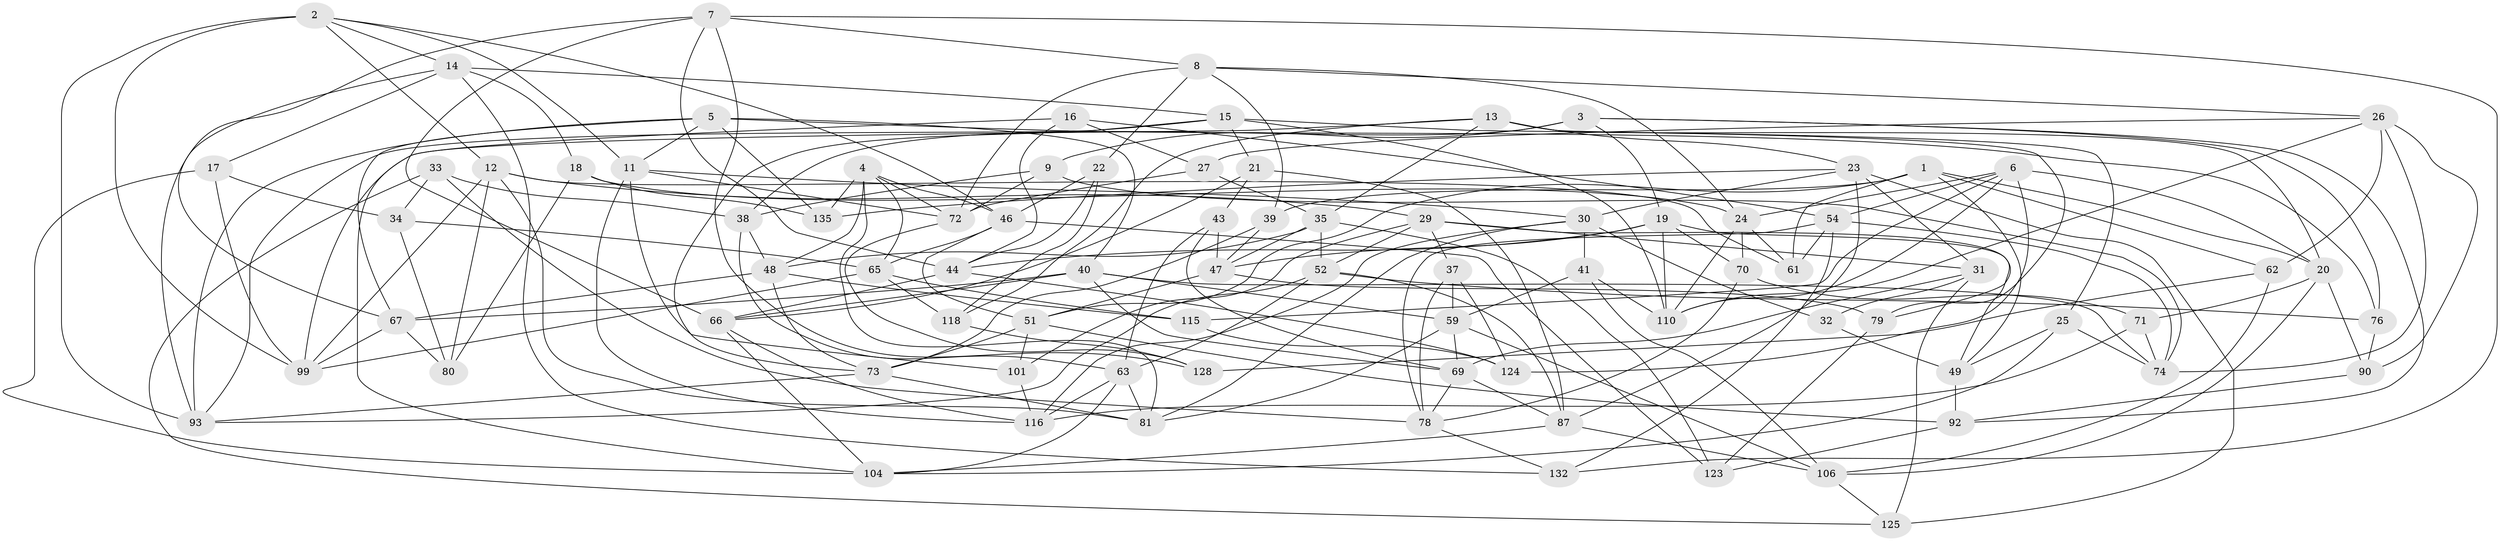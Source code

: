 // Generated by graph-tools (version 1.1) at 2025/24/03/03/25 07:24:27]
// undirected, 83 vertices, 214 edges
graph export_dot {
graph [start="1"]
  node [color=gray90,style=filled];
  1 [super="+64"];
  2 [super="+58"];
  3 [super="+42"];
  4 [super="+60"];
  5 [super="+91"];
  6 [super="+56"];
  7 [super="+94"];
  8 [super="+95"];
  9 [super="+10"];
  11 [super="+75"];
  12 [super="+133"];
  13 [super="+88"];
  14 [super="+82"];
  15 [super="+84"];
  16;
  17;
  18;
  19 [super="+111"];
  20 [super="+68"];
  21;
  22;
  23 [super="+36"];
  24 [super="+28"];
  25;
  26 [super="+108"];
  27;
  29 [super="+121"];
  30 [super="+129"];
  31 [super="+55"];
  32;
  33;
  34;
  35 [super="+98"];
  37;
  38 [super="+45"];
  39;
  40 [super="+100"];
  41;
  43;
  44 [super="+53"];
  46 [super="+97"];
  47 [super="+50"];
  48 [super="+102"];
  49 [super="+117"];
  51 [super="+85"];
  52 [super="+57"];
  54 [super="+122"];
  59 [super="+127"];
  61;
  62;
  63 [super="+86"];
  65 [super="+112"];
  66 [super="+77"];
  67 [super="+131"];
  69 [super="+96"];
  70;
  71;
  72 [super="+120"];
  73 [super="+105"];
  74 [super="+89"];
  76;
  78 [super="+107"];
  79;
  80;
  81 [super="+83"];
  87 [super="+103"];
  90;
  92 [super="+119"];
  93 [super="+109"];
  99 [super="+130"];
  101;
  104 [super="+114"];
  106 [super="+126"];
  110 [super="+113"];
  115;
  116 [super="+134"];
  118;
  123;
  124;
  125;
  128;
  132;
  135;
  1 -- 62;
  1 -- 39;
  1 -- 49;
  1 -- 51;
  1 -- 20;
  1 -- 61;
  2 -- 46;
  2 -- 99;
  2 -- 11;
  2 -- 12;
  2 -- 14;
  2 -- 93;
  3 -- 9 [weight=2];
  3 -- 38;
  3 -- 19;
  3 -- 76;
  3 -- 92;
  4 -- 72;
  4 -- 81;
  4 -- 65;
  4 -- 48;
  4 -- 46;
  4 -- 135;
  5 -- 135;
  5 -- 76;
  5 -- 40;
  5 -- 67;
  5 -- 93;
  5 -- 11;
  6 -- 54;
  6 -- 124;
  6 -- 24;
  6 -- 110;
  6 -- 115;
  6 -- 20;
  7 -- 128;
  7 -- 44;
  7 -- 66;
  7 -- 67;
  7 -- 132;
  7 -- 8;
  8 -- 39;
  8 -- 22;
  8 -- 24;
  8 -- 26;
  8 -- 72;
  9 -- 38 [weight=2];
  9 -- 72;
  9 -- 74;
  11 -- 72;
  11 -- 116;
  11 -- 101;
  11 -- 30;
  12 -- 81;
  12 -- 61;
  12 -- 80;
  12 -- 29;
  12 -- 99;
  13 -- 118;
  13 -- 25;
  13 -- 20;
  13 -- 23;
  13 -- 35;
  13 -- 99;
  14 -- 17;
  14 -- 15;
  14 -- 18;
  14 -- 132;
  14 -- 93;
  15 -- 73;
  15 -- 110;
  15 -- 93;
  15 -- 21;
  15 -- 79;
  16 -- 104;
  16 -- 27;
  16 -- 54;
  16 -- 44;
  17 -- 34;
  17 -- 104;
  17 -- 99;
  18 -- 135;
  18 -- 80;
  18 -- 24;
  19 -- 79;
  19 -- 47;
  19 -- 110;
  19 -- 44;
  19 -- 70;
  20 -- 71;
  20 -- 90;
  20 -- 106;
  21 -- 43;
  21 -- 87;
  21 -- 66;
  22 -- 118;
  22 -- 44;
  22 -- 46;
  23 -- 125;
  23 -- 135;
  23 -- 31;
  23 -- 30;
  23 -- 87;
  24 -- 70;
  24 -- 61;
  24 -- 110;
  25 -- 104;
  25 -- 49;
  25 -- 74;
  26 -- 62;
  26 -- 90;
  26 -- 110;
  26 -- 27;
  26 -- 74;
  27 -- 35;
  27 -- 72;
  29 -- 101;
  29 -- 52;
  29 -- 37;
  29 -- 31;
  29 -- 49;
  30 -- 32;
  30 -- 41;
  30 -- 81;
  30 -- 116;
  31 -- 32 [weight=2];
  31 -- 125;
  31 -- 69;
  32 -- 49;
  33 -- 38;
  33 -- 125;
  33 -- 34;
  33 -- 78;
  34 -- 80;
  34 -- 65;
  35 -- 123;
  35 -- 48;
  35 -- 47;
  35 -- 52;
  37 -- 124;
  37 -- 78;
  37 -- 59;
  38 -- 63;
  38 -- 48;
  39 -- 47;
  39 -- 73;
  40 -- 69;
  40 -- 66;
  40 -- 59;
  40 -- 67;
  40 -- 74;
  41 -- 59;
  41 -- 106;
  41 -- 110;
  43 -- 69;
  43 -- 47;
  43 -- 63;
  44 -- 66;
  44 -- 124;
  46 -- 123;
  46 -- 65;
  46 -- 51;
  47 -- 79;
  47 -- 51;
  48 -- 115;
  48 -- 73;
  48 -- 67;
  49 -- 92 [weight=2];
  51 -- 92;
  51 -- 73;
  51 -- 101;
  52 -- 63;
  52 -- 93;
  52 -- 76;
  52 -- 87;
  54 -- 74;
  54 -- 132;
  54 -- 61;
  54 -- 78;
  59 -- 69;
  59 -- 81;
  59 -- 106;
  62 -- 128;
  62 -- 106;
  63 -- 81;
  63 -- 116;
  63 -- 104;
  65 -- 118;
  65 -- 99;
  65 -- 115;
  66 -- 116;
  66 -- 104;
  67 -- 80;
  67 -- 99;
  69 -- 78;
  69 -- 87;
  70 -- 71;
  70 -- 78;
  71 -- 116;
  71 -- 74;
  72 -- 128;
  73 -- 81;
  73 -- 93;
  76 -- 90;
  78 -- 132;
  79 -- 123;
  87 -- 104;
  87 -- 106;
  90 -- 92;
  92 -- 123;
  101 -- 116;
  106 -- 125;
  115 -- 124;
  118 -- 128;
}
